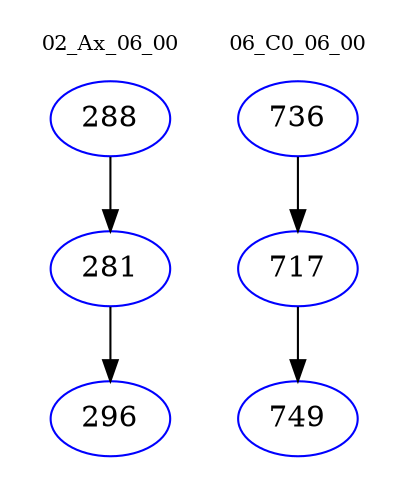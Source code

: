 digraph{
subgraph cluster_0 {
color = white
label = "02_Ax_06_00";
fontsize=10;
T0_288 [label="288", color="blue"]
T0_288 -> T0_281 [color="black"]
T0_281 [label="281", color="blue"]
T0_281 -> T0_296 [color="black"]
T0_296 [label="296", color="blue"]
}
subgraph cluster_1 {
color = white
label = "06_C0_06_00";
fontsize=10;
T1_736 [label="736", color="blue"]
T1_736 -> T1_717 [color="black"]
T1_717 [label="717", color="blue"]
T1_717 -> T1_749 [color="black"]
T1_749 [label="749", color="blue"]
}
}
